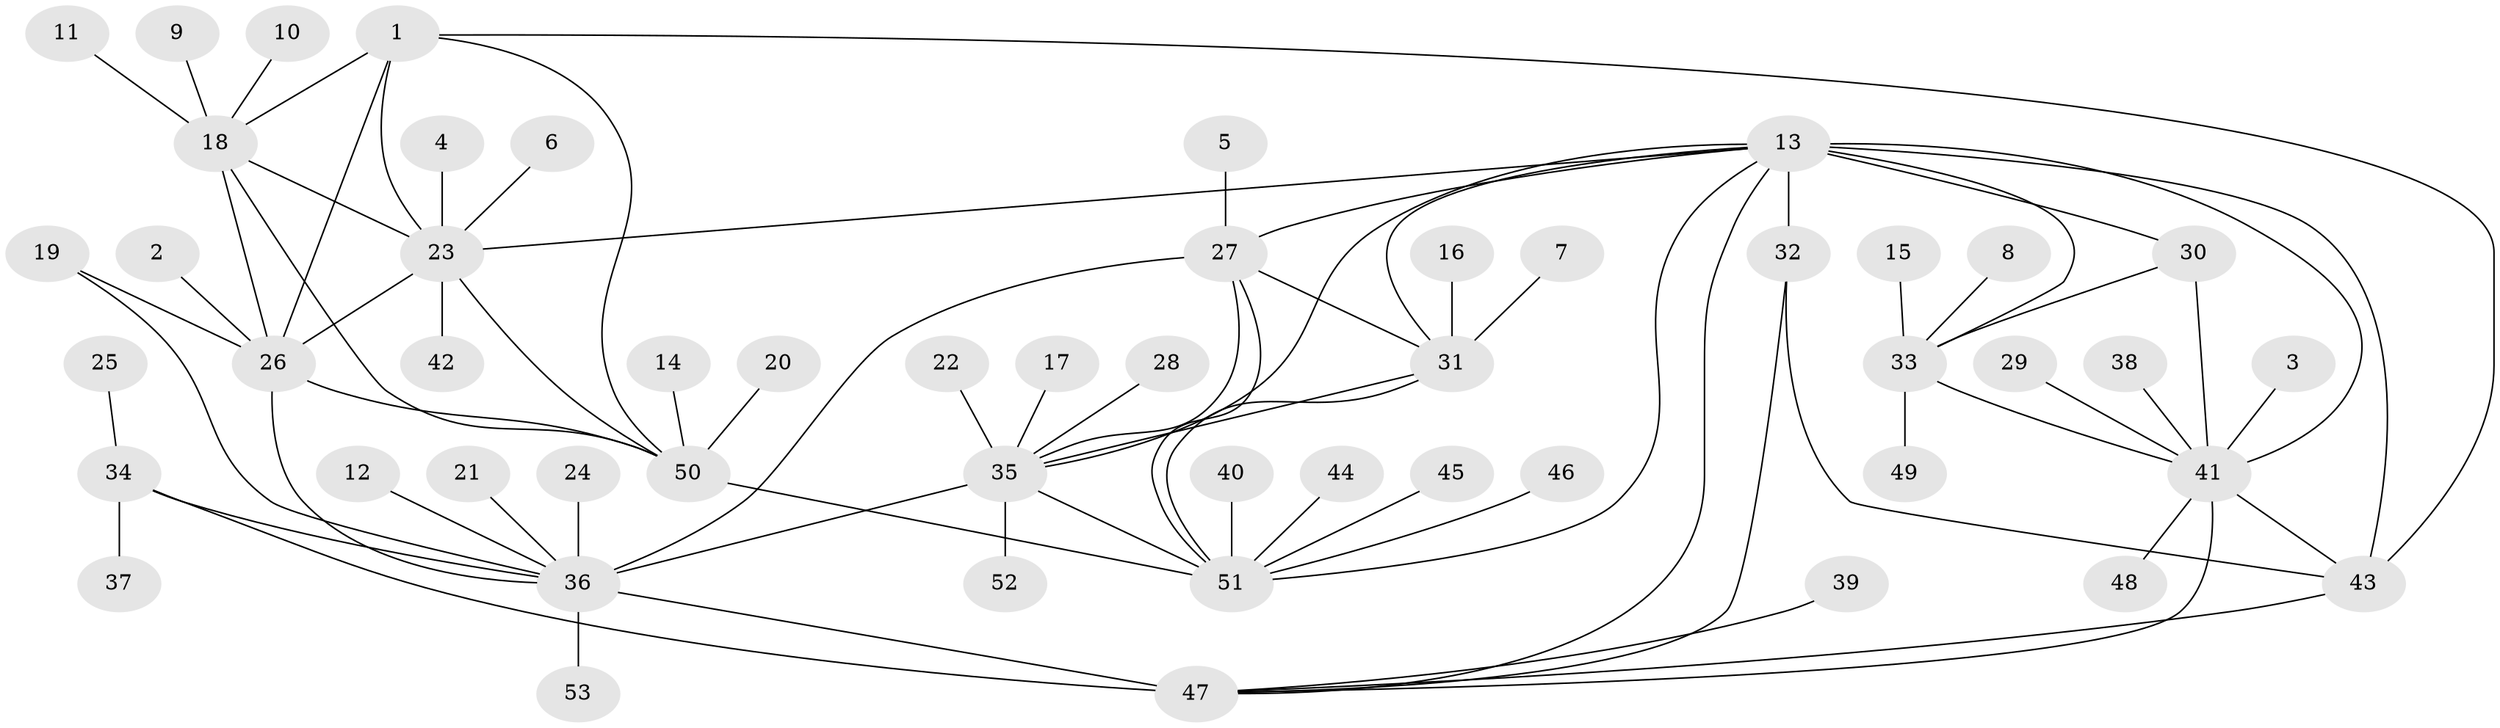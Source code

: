 // original degree distribution, {11: 0.01904761904761905, 6: 0.047619047619047616, 7: 0.009523809523809525, 8: 0.05714285714285714, 5: 0.0380952380952381, 10: 0.01904761904761905, 9: 0.0380952380952381, 4: 0.009523809523809525, 2: 0.12380952380952381, 1: 0.6190476190476191, 3: 0.01904761904761905}
// Generated by graph-tools (version 1.1) at 2025/26/03/09/25 03:26:47]
// undirected, 53 vertices, 79 edges
graph export_dot {
graph [start="1"]
  node [color=gray90,style=filled];
  1;
  2;
  3;
  4;
  5;
  6;
  7;
  8;
  9;
  10;
  11;
  12;
  13;
  14;
  15;
  16;
  17;
  18;
  19;
  20;
  21;
  22;
  23;
  24;
  25;
  26;
  27;
  28;
  29;
  30;
  31;
  32;
  33;
  34;
  35;
  36;
  37;
  38;
  39;
  40;
  41;
  42;
  43;
  44;
  45;
  46;
  47;
  48;
  49;
  50;
  51;
  52;
  53;
  1 -- 18 [weight=1.0];
  1 -- 23 [weight=1.0];
  1 -- 26 [weight=1.0];
  1 -- 43 [weight=1.0];
  1 -- 50 [weight=1.0];
  2 -- 26 [weight=1.0];
  3 -- 41 [weight=1.0];
  4 -- 23 [weight=1.0];
  5 -- 27 [weight=1.0];
  6 -- 23 [weight=1.0];
  7 -- 31 [weight=1.0];
  8 -- 33 [weight=1.0];
  9 -- 18 [weight=1.0];
  10 -- 18 [weight=1.0];
  11 -- 18 [weight=1.0];
  12 -- 36 [weight=1.0];
  13 -- 23 [weight=1.0];
  13 -- 27 [weight=1.0];
  13 -- 30 [weight=1.0];
  13 -- 31 [weight=1.0];
  13 -- 32 [weight=2.0];
  13 -- 33 [weight=1.0];
  13 -- 35 [weight=1.0];
  13 -- 41 [weight=2.0];
  13 -- 43 [weight=2.0];
  13 -- 47 [weight=2.0];
  13 -- 51 [weight=1.0];
  14 -- 50 [weight=1.0];
  15 -- 33 [weight=1.0];
  16 -- 31 [weight=1.0];
  17 -- 35 [weight=1.0];
  18 -- 23 [weight=1.0];
  18 -- 26 [weight=1.0];
  18 -- 50 [weight=1.0];
  19 -- 26 [weight=1.0];
  19 -- 36 [weight=1.0];
  20 -- 50 [weight=1.0];
  21 -- 36 [weight=1.0];
  22 -- 35 [weight=1.0];
  23 -- 26 [weight=1.0];
  23 -- 42 [weight=1.0];
  23 -- 50 [weight=1.0];
  24 -- 36 [weight=1.0];
  25 -- 34 [weight=1.0];
  26 -- 36 [weight=1.0];
  26 -- 50 [weight=1.0];
  27 -- 31 [weight=1.0];
  27 -- 35 [weight=1.0];
  27 -- 36 [weight=1.0];
  27 -- 51 [weight=1.0];
  28 -- 35 [weight=1.0];
  29 -- 41 [weight=1.0];
  30 -- 33 [weight=1.0];
  30 -- 41 [weight=2.0];
  31 -- 35 [weight=1.0];
  31 -- 51 [weight=1.0];
  32 -- 43 [weight=1.0];
  32 -- 47 [weight=1.0];
  33 -- 41 [weight=2.0];
  33 -- 49 [weight=1.0];
  34 -- 36 [weight=2.0];
  34 -- 37 [weight=1.0];
  34 -- 47 [weight=2.0];
  35 -- 36 [weight=1.0];
  35 -- 51 [weight=1.0];
  35 -- 52 [weight=1.0];
  36 -- 47 [weight=4.0];
  36 -- 53 [weight=1.0];
  38 -- 41 [weight=1.0];
  39 -- 47 [weight=1.0];
  40 -- 51 [weight=1.0];
  41 -- 43 [weight=1.0];
  41 -- 47 [weight=1.0];
  41 -- 48 [weight=1.0];
  43 -- 47 [weight=1.0];
  44 -- 51 [weight=1.0];
  45 -- 51 [weight=1.0];
  46 -- 51 [weight=1.0];
  50 -- 51 [weight=1.0];
}
